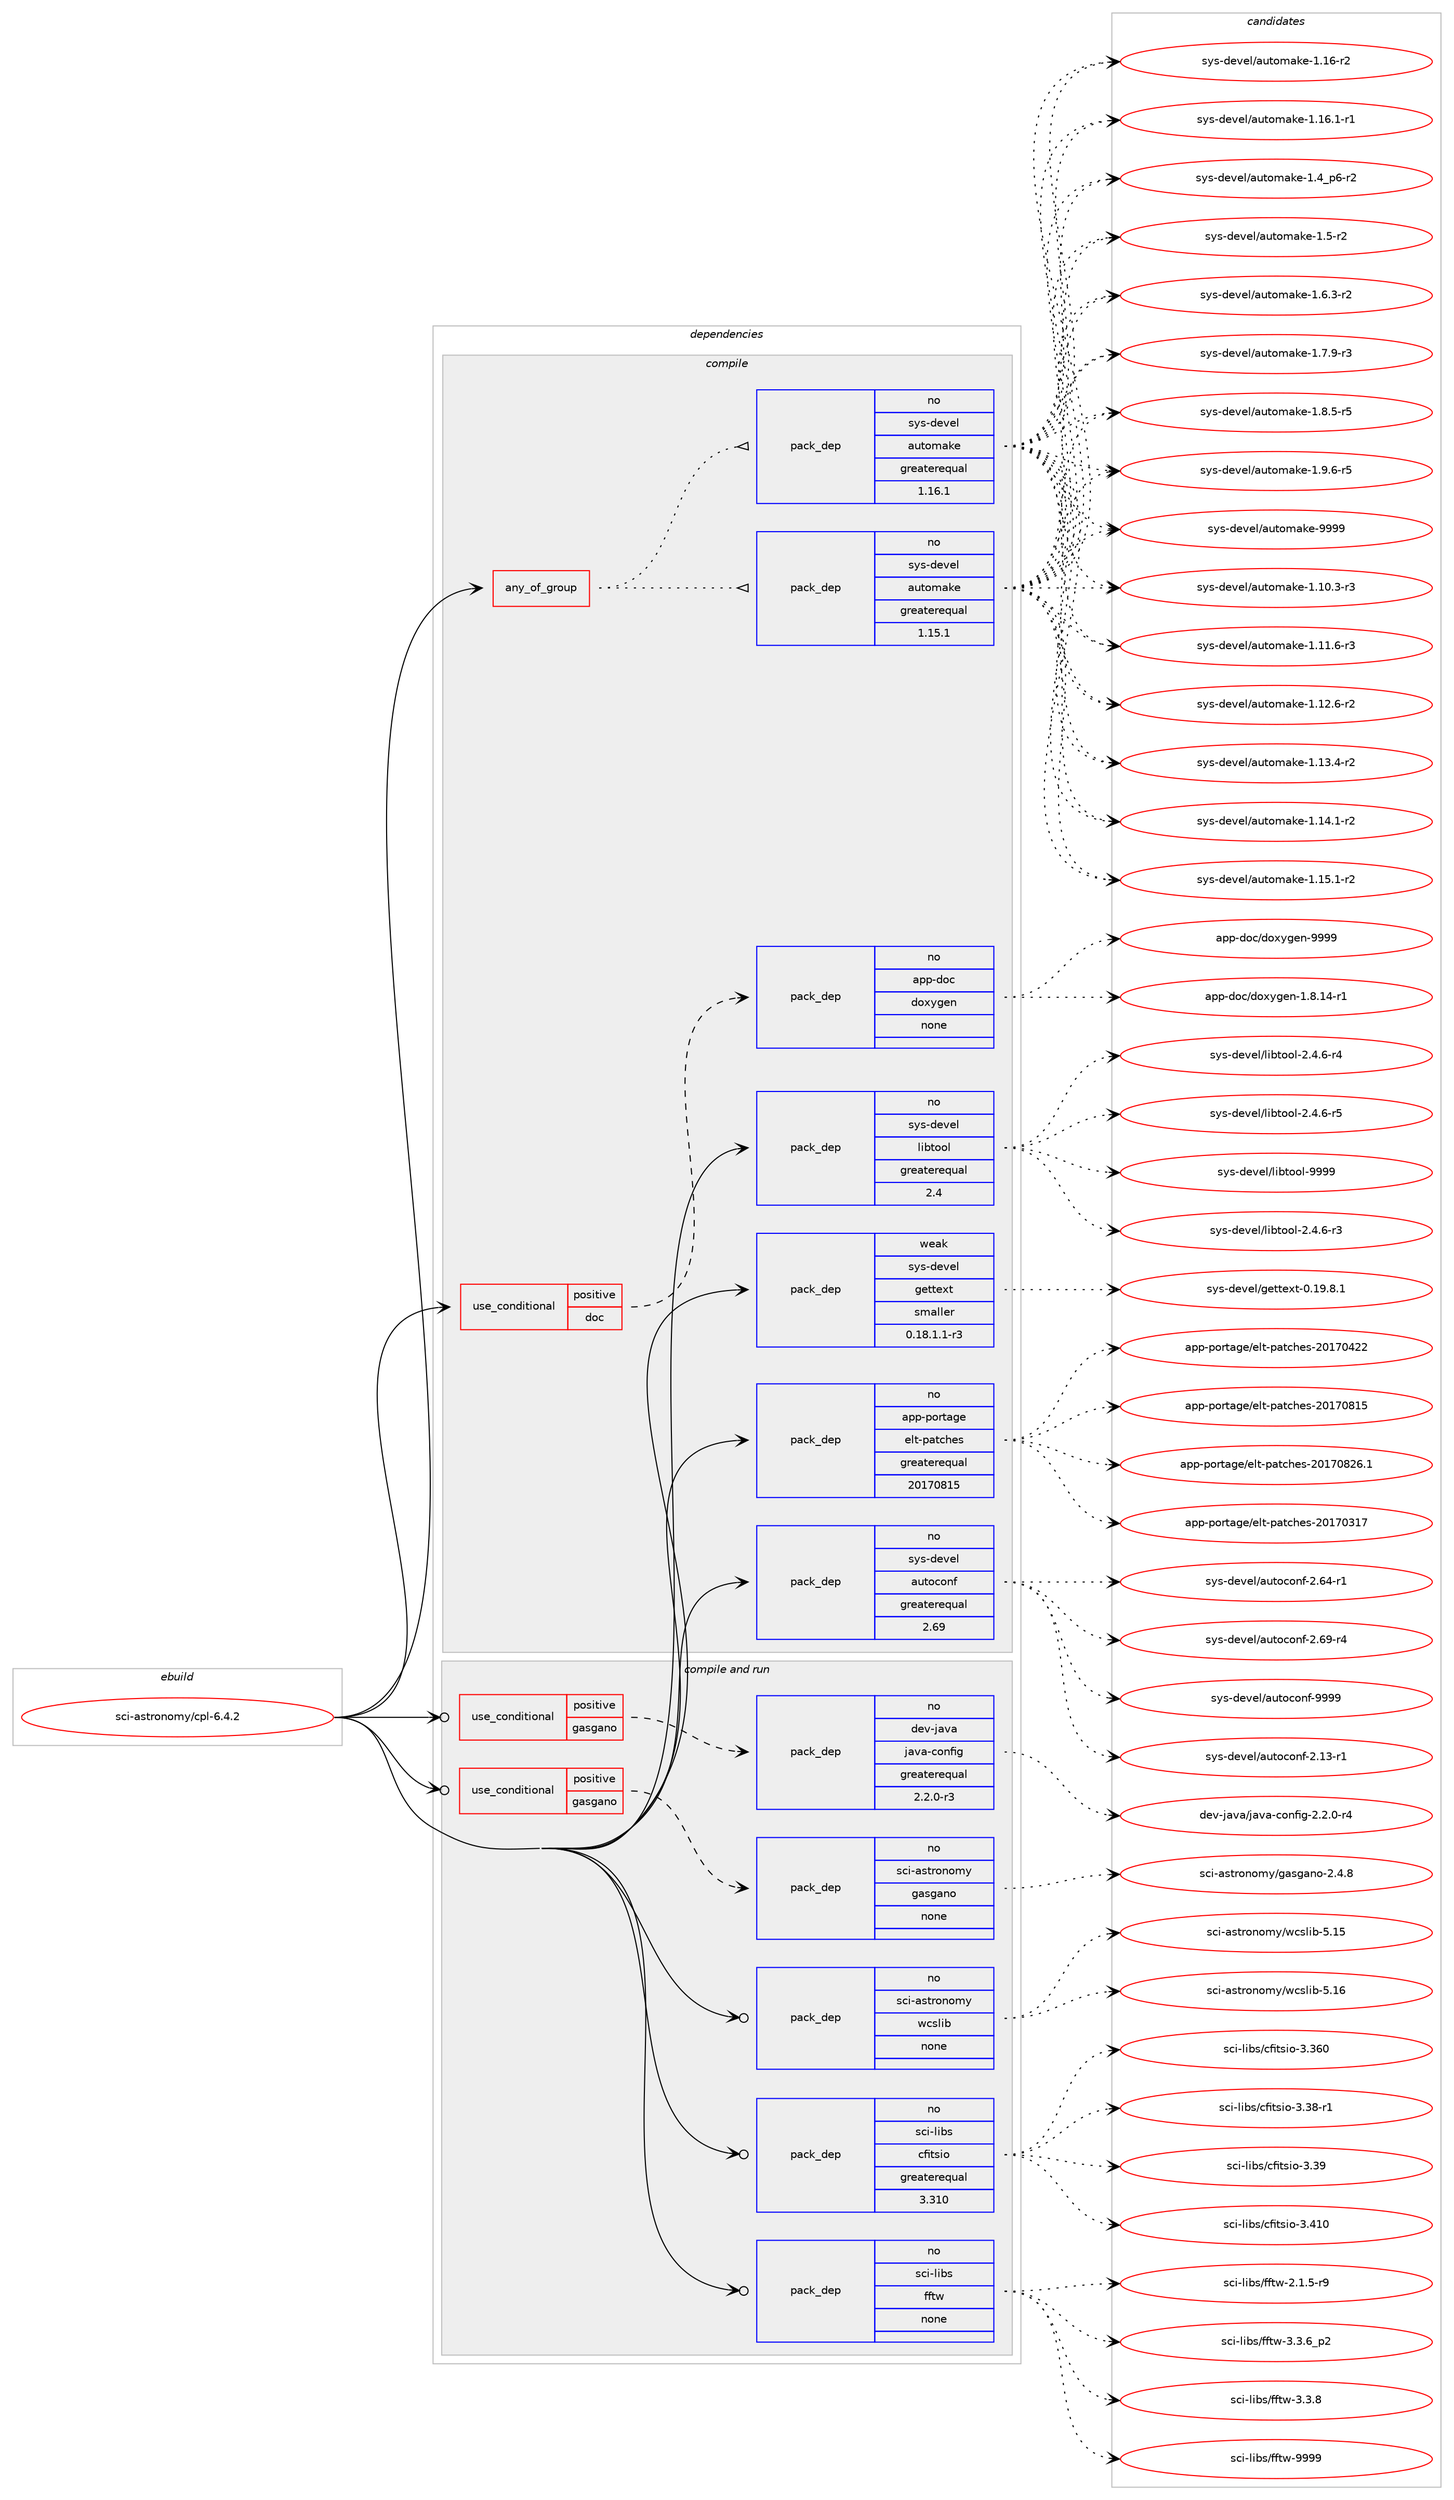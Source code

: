 digraph prolog {

# *************
# Graph options
# *************

newrank=true;
concentrate=true;
compound=true;
graph [rankdir=LR,fontname=Helvetica,fontsize=10,ranksep=1.5];#, ranksep=2.5, nodesep=0.2];
edge  [arrowhead=vee];
node  [fontname=Helvetica,fontsize=10];

# **********
# The ebuild
# **********

subgraph cluster_leftcol {
color=gray;
rank=same;
label=<<i>ebuild</i>>;
id [label="sci-astronomy/cpl-6.4.2", color=red, width=4, href="../sci-astronomy/cpl-6.4.2.svg"];
}

# ****************
# The dependencies
# ****************

subgraph cluster_midcol {
color=gray;
label=<<i>dependencies</i>>;
subgraph cluster_compile {
fillcolor="#eeeeee";
style=filled;
label=<<i>compile</i>>;
subgraph any26688 {
dependency1685078 [label=<<TABLE BORDER="0" CELLBORDER="1" CELLSPACING="0" CELLPADDING="4"><TR><TD CELLPADDING="10">any_of_group</TD></TR></TABLE>>, shape=none, color=red];subgraph pack1205649 {
dependency1685079 [label=<<TABLE BORDER="0" CELLBORDER="1" CELLSPACING="0" CELLPADDING="4" WIDTH="220"><TR><TD ROWSPAN="6" CELLPADDING="30">pack_dep</TD></TR><TR><TD WIDTH="110">no</TD></TR><TR><TD>sys-devel</TD></TR><TR><TD>automake</TD></TR><TR><TD>greaterequal</TD></TR><TR><TD>1.16.1</TD></TR></TABLE>>, shape=none, color=blue];
}
dependency1685078:e -> dependency1685079:w [weight=20,style="dotted",arrowhead="oinv"];
subgraph pack1205650 {
dependency1685080 [label=<<TABLE BORDER="0" CELLBORDER="1" CELLSPACING="0" CELLPADDING="4" WIDTH="220"><TR><TD ROWSPAN="6" CELLPADDING="30">pack_dep</TD></TR><TR><TD WIDTH="110">no</TD></TR><TR><TD>sys-devel</TD></TR><TR><TD>automake</TD></TR><TR><TD>greaterequal</TD></TR><TR><TD>1.15.1</TD></TR></TABLE>>, shape=none, color=blue];
}
dependency1685078:e -> dependency1685080:w [weight=20,style="dotted",arrowhead="oinv"];
}
id:e -> dependency1685078:w [weight=20,style="solid",arrowhead="vee"];
subgraph cond451899 {
dependency1685081 [label=<<TABLE BORDER="0" CELLBORDER="1" CELLSPACING="0" CELLPADDING="4"><TR><TD ROWSPAN="3" CELLPADDING="10">use_conditional</TD></TR><TR><TD>positive</TD></TR><TR><TD>doc</TD></TR></TABLE>>, shape=none, color=red];
subgraph pack1205651 {
dependency1685082 [label=<<TABLE BORDER="0" CELLBORDER="1" CELLSPACING="0" CELLPADDING="4" WIDTH="220"><TR><TD ROWSPAN="6" CELLPADDING="30">pack_dep</TD></TR><TR><TD WIDTH="110">no</TD></TR><TR><TD>app-doc</TD></TR><TR><TD>doxygen</TD></TR><TR><TD>none</TD></TR><TR><TD></TD></TR></TABLE>>, shape=none, color=blue];
}
dependency1685081:e -> dependency1685082:w [weight=20,style="dashed",arrowhead="vee"];
}
id:e -> dependency1685081:w [weight=20,style="solid",arrowhead="vee"];
subgraph pack1205652 {
dependency1685083 [label=<<TABLE BORDER="0" CELLBORDER="1" CELLSPACING="0" CELLPADDING="4" WIDTH="220"><TR><TD ROWSPAN="6" CELLPADDING="30">pack_dep</TD></TR><TR><TD WIDTH="110">no</TD></TR><TR><TD>app-portage</TD></TR><TR><TD>elt-patches</TD></TR><TR><TD>greaterequal</TD></TR><TR><TD>20170815</TD></TR></TABLE>>, shape=none, color=blue];
}
id:e -> dependency1685083:w [weight=20,style="solid",arrowhead="vee"];
subgraph pack1205653 {
dependency1685084 [label=<<TABLE BORDER="0" CELLBORDER="1" CELLSPACING="0" CELLPADDING="4" WIDTH="220"><TR><TD ROWSPAN="6" CELLPADDING="30">pack_dep</TD></TR><TR><TD WIDTH="110">no</TD></TR><TR><TD>sys-devel</TD></TR><TR><TD>autoconf</TD></TR><TR><TD>greaterequal</TD></TR><TR><TD>2.69</TD></TR></TABLE>>, shape=none, color=blue];
}
id:e -> dependency1685084:w [weight=20,style="solid",arrowhead="vee"];
subgraph pack1205654 {
dependency1685085 [label=<<TABLE BORDER="0" CELLBORDER="1" CELLSPACING="0" CELLPADDING="4" WIDTH="220"><TR><TD ROWSPAN="6" CELLPADDING="30">pack_dep</TD></TR><TR><TD WIDTH="110">no</TD></TR><TR><TD>sys-devel</TD></TR><TR><TD>libtool</TD></TR><TR><TD>greaterequal</TD></TR><TR><TD>2.4</TD></TR></TABLE>>, shape=none, color=blue];
}
id:e -> dependency1685085:w [weight=20,style="solid",arrowhead="vee"];
subgraph pack1205655 {
dependency1685086 [label=<<TABLE BORDER="0" CELLBORDER="1" CELLSPACING="0" CELLPADDING="4" WIDTH="220"><TR><TD ROWSPAN="6" CELLPADDING="30">pack_dep</TD></TR><TR><TD WIDTH="110">weak</TD></TR><TR><TD>sys-devel</TD></TR><TR><TD>gettext</TD></TR><TR><TD>smaller</TD></TR><TR><TD>0.18.1.1-r3</TD></TR></TABLE>>, shape=none, color=blue];
}
id:e -> dependency1685086:w [weight=20,style="solid",arrowhead="vee"];
}
subgraph cluster_compileandrun {
fillcolor="#eeeeee";
style=filled;
label=<<i>compile and run</i>>;
subgraph cond451900 {
dependency1685087 [label=<<TABLE BORDER="0" CELLBORDER="1" CELLSPACING="0" CELLPADDING="4"><TR><TD ROWSPAN="3" CELLPADDING="10">use_conditional</TD></TR><TR><TD>positive</TD></TR><TR><TD>gasgano</TD></TR></TABLE>>, shape=none, color=red];
subgraph pack1205656 {
dependency1685088 [label=<<TABLE BORDER="0" CELLBORDER="1" CELLSPACING="0" CELLPADDING="4" WIDTH="220"><TR><TD ROWSPAN="6" CELLPADDING="30">pack_dep</TD></TR><TR><TD WIDTH="110">no</TD></TR><TR><TD>dev-java</TD></TR><TR><TD>java-config</TD></TR><TR><TD>greaterequal</TD></TR><TR><TD>2.2.0-r3</TD></TR></TABLE>>, shape=none, color=blue];
}
dependency1685087:e -> dependency1685088:w [weight=20,style="dashed",arrowhead="vee"];
}
id:e -> dependency1685087:w [weight=20,style="solid",arrowhead="odotvee"];
subgraph cond451901 {
dependency1685089 [label=<<TABLE BORDER="0" CELLBORDER="1" CELLSPACING="0" CELLPADDING="4"><TR><TD ROWSPAN="3" CELLPADDING="10">use_conditional</TD></TR><TR><TD>positive</TD></TR><TR><TD>gasgano</TD></TR></TABLE>>, shape=none, color=red];
subgraph pack1205657 {
dependency1685090 [label=<<TABLE BORDER="0" CELLBORDER="1" CELLSPACING="0" CELLPADDING="4" WIDTH="220"><TR><TD ROWSPAN="6" CELLPADDING="30">pack_dep</TD></TR><TR><TD WIDTH="110">no</TD></TR><TR><TD>sci-astronomy</TD></TR><TR><TD>gasgano</TD></TR><TR><TD>none</TD></TR><TR><TD></TD></TR></TABLE>>, shape=none, color=blue];
}
dependency1685089:e -> dependency1685090:w [weight=20,style="dashed",arrowhead="vee"];
}
id:e -> dependency1685089:w [weight=20,style="solid",arrowhead="odotvee"];
subgraph pack1205658 {
dependency1685091 [label=<<TABLE BORDER="0" CELLBORDER="1" CELLSPACING="0" CELLPADDING="4" WIDTH="220"><TR><TD ROWSPAN="6" CELLPADDING="30">pack_dep</TD></TR><TR><TD WIDTH="110">no</TD></TR><TR><TD>sci-astronomy</TD></TR><TR><TD>wcslib</TD></TR><TR><TD>none</TD></TR><TR><TD></TD></TR></TABLE>>, shape=none, color=blue];
}
id:e -> dependency1685091:w [weight=20,style="solid",arrowhead="odotvee"];
subgraph pack1205659 {
dependency1685092 [label=<<TABLE BORDER="0" CELLBORDER="1" CELLSPACING="0" CELLPADDING="4" WIDTH="220"><TR><TD ROWSPAN="6" CELLPADDING="30">pack_dep</TD></TR><TR><TD WIDTH="110">no</TD></TR><TR><TD>sci-libs</TD></TR><TR><TD>cfitsio</TD></TR><TR><TD>greaterequal</TD></TR><TR><TD>3.310</TD></TR></TABLE>>, shape=none, color=blue];
}
id:e -> dependency1685092:w [weight=20,style="solid",arrowhead="odotvee"];
subgraph pack1205660 {
dependency1685093 [label=<<TABLE BORDER="0" CELLBORDER="1" CELLSPACING="0" CELLPADDING="4" WIDTH="220"><TR><TD ROWSPAN="6" CELLPADDING="30">pack_dep</TD></TR><TR><TD WIDTH="110">no</TD></TR><TR><TD>sci-libs</TD></TR><TR><TD>fftw</TD></TR><TR><TD>none</TD></TR><TR><TD></TD></TR></TABLE>>, shape=none, color=blue];
}
id:e -> dependency1685093:w [weight=20,style="solid",arrowhead="odotvee"];
}
subgraph cluster_run {
fillcolor="#eeeeee";
style=filled;
label=<<i>run</i>>;
}
}

# **************
# The candidates
# **************

subgraph cluster_choices {
rank=same;
color=gray;
label=<<i>candidates</i>>;

subgraph choice1205649 {
color=black;
nodesep=1;
choice11512111545100101118101108479711711611110997107101454946494846514511451 [label="sys-devel/automake-1.10.3-r3", color=red, width=4,href="../sys-devel/automake-1.10.3-r3.svg"];
choice11512111545100101118101108479711711611110997107101454946494946544511451 [label="sys-devel/automake-1.11.6-r3", color=red, width=4,href="../sys-devel/automake-1.11.6-r3.svg"];
choice11512111545100101118101108479711711611110997107101454946495046544511450 [label="sys-devel/automake-1.12.6-r2", color=red, width=4,href="../sys-devel/automake-1.12.6-r2.svg"];
choice11512111545100101118101108479711711611110997107101454946495146524511450 [label="sys-devel/automake-1.13.4-r2", color=red, width=4,href="../sys-devel/automake-1.13.4-r2.svg"];
choice11512111545100101118101108479711711611110997107101454946495246494511450 [label="sys-devel/automake-1.14.1-r2", color=red, width=4,href="../sys-devel/automake-1.14.1-r2.svg"];
choice11512111545100101118101108479711711611110997107101454946495346494511450 [label="sys-devel/automake-1.15.1-r2", color=red, width=4,href="../sys-devel/automake-1.15.1-r2.svg"];
choice1151211154510010111810110847971171161111099710710145494649544511450 [label="sys-devel/automake-1.16-r2", color=red, width=4,href="../sys-devel/automake-1.16-r2.svg"];
choice11512111545100101118101108479711711611110997107101454946495446494511449 [label="sys-devel/automake-1.16.1-r1", color=red, width=4,href="../sys-devel/automake-1.16.1-r1.svg"];
choice115121115451001011181011084797117116111109971071014549465295112544511450 [label="sys-devel/automake-1.4_p6-r2", color=red, width=4,href="../sys-devel/automake-1.4_p6-r2.svg"];
choice11512111545100101118101108479711711611110997107101454946534511450 [label="sys-devel/automake-1.5-r2", color=red, width=4,href="../sys-devel/automake-1.5-r2.svg"];
choice115121115451001011181011084797117116111109971071014549465446514511450 [label="sys-devel/automake-1.6.3-r2", color=red, width=4,href="../sys-devel/automake-1.6.3-r2.svg"];
choice115121115451001011181011084797117116111109971071014549465546574511451 [label="sys-devel/automake-1.7.9-r3", color=red, width=4,href="../sys-devel/automake-1.7.9-r3.svg"];
choice115121115451001011181011084797117116111109971071014549465646534511453 [label="sys-devel/automake-1.8.5-r5", color=red, width=4,href="../sys-devel/automake-1.8.5-r5.svg"];
choice115121115451001011181011084797117116111109971071014549465746544511453 [label="sys-devel/automake-1.9.6-r5", color=red, width=4,href="../sys-devel/automake-1.9.6-r5.svg"];
choice115121115451001011181011084797117116111109971071014557575757 [label="sys-devel/automake-9999", color=red, width=4,href="../sys-devel/automake-9999.svg"];
dependency1685079:e -> choice11512111545100101118101108479711711611110997107101454946494846514511451:w [style=dotted,weight="100"];
dependency1685079:e -> choice11512111545100101118101108479711711611110997107101454946494946544511451:w [style=dotted,weight="100"];
dependency1685079:e -> choice11512111545100101118101108479711711611110997107101454946495046544511450:w [style=dotted,weight="100"];
dependency1685079:e -> choice11512111545100101118101108479711711611110997107101454946495146524511450:w [style=dotted,weight="100"];
dependency1685079:e -> choice11512111545100101118101108479711711611110997107101454946495246494511450:w [style=dotted,weight="100"];
dependency1685079:e -> choice11512111545100101118101108479711711611110997107101454946495346494511450:w [style=dotted,weight="100"];
dependency1685079:e -> choice1151211154510010111810110847971171161111099710710145494649544511450:w [style=dotted,weight="100"];
dependency1685079:e -> choice11512111545100101118101108479711711611110997107101454946495446494511449:w [style=dotted,weight="100"];
dependency1685079:e -> choice115121115451001011181011084797117116111109971071014549465295112544511450:w [style=dotted,weight="100"];
dependency1685079:e -> choice11512111545100101118101108479711711611110997107101454946534511450:w [style=dotted,weight="100"];
dependency1685079:e -> choice115121115451001011181011084797117116111109971071014549465446514511450:w [style=dotted,weight="100"];
dependency1685079:e -> choice115121115451001011181011084797117116111109971071014549465546574511451:w [style=dotted,weight="100"];
dependency1685079:e -> choice115121115451001011181011084797117116111109971071014549465646534511453:w [style=dotted,weight="100"];
dependency1685079:e -> choice115121115451001011181011084797117116111109971071014549465746544511453:w [style=dotted,weight="100"];
dependency1685079:e -> choice115121115451001011181011084797117116111109971071014557575757:w [style=dotted,weight="100"];
}
subgraph choice1205650 {
color=black;
nodesep=1;
choice11512111545100101118101108479711711611110997107101454946494846514511451 [label="sys-devel/automake-1.10.3-r3", color=red, width=4,href="../sys-devel/automake-1.10.3-r3.svg"];
choice11512111545100101118101108479711711611110997107101454946494946544511451 [label="sys-devel/automake-1.11.6-r3", color=red, width=4,href="../sys-devel/automake-1.11.6-r3.svg"];
choice11512111545100101118101108479711711611110997107101454946495046544511450 [label="sys-devel/automake-1.12.6-r2", color=red, width=4,href="../sys-devel/automake-1.12.6-r2.svg"];
choice11512111545100101118101108479711711611110997107101454946495146524511450 [label="sys-devel/automake-1.13.4-r2", color=red, width=4,href="../sys-devel/automake-1.13.4-r2.svg"];
choice11512111545100101118101108479711711611110997107101454946495246494511450 [label="sys-devel/automake-1.14.1-r2", color=red, width=4,href="../sys-devel/automake-1.14.1-r2.svg"];
choice11512111545100101118101108479711711611110997107101454946495346494511450 [label="sys-devel/automake-1.15.1-r2", color=red, width=4,href="../sys-devel/automake-1.15.1-r2.svg"];
choice1151211154510010111810110847971171161111099710710145494649544511450 [label="sys-devel/automake-1.16-r2", color=red, width=4,href="../sys-devel/automake-1.16-r2.svg"];
choice11512111545100101118101108479711711611110997107101454946495446494511449 [label="sys-devel/automake-1.16.1-r1", color=red, width=4,href="../sys-devel/automake-1.16.1-r1.svg"];
choice115121115451001011181011084797117116111109971071014549465295112544511450 [label="sys-devel/automake-1.4_p6-r2", color=red, width=4,href="../sys-devel/automake-1.4_p6-r2.svg"];
choice11512111545100101118101108479711711611110997107101454946534511450 [label="sys-devel/automake-1.5-r2", color=red, width=4,href="../sys-devel/automake-1.5-r2.svg"];
choice115121115451001011181011084797117116111109971071014549465446514511450 [label="sys-devel/automake-1.6.3-r2", color=red, width=4,href="../sys-devel/automake-1.6.3-r2.svg"];
choice115121115451001011181011084797117116111109971071014549465546574511451 [label="sys-devel/automake-1.7.9-r3", color=red, width=4,href="../sys-devel/automake-1.7.9-r3.svg"];
choice115121115451001011181011084797117116111109971071014549465646534511453 [label="sys-devel/automake-1.8.5-r5", color=red, width=4,href="../sys-devel/automake-1.8.5-r5.svg"];
choice115121115451001011181011084797117116111109971071014549465746544511453 [label="sys-devel/automake-1.9.6-r5", color=red, width=4,href="../sys-devel/automake-1.9.6-r5.svg"];
choice115121115451001011181011084797117116111109971071014557575757 [label="sys-devel/automake-9999", color=red, width=4,href="../sys-devel/automake-9999.svg"];
dependency1685080:e -> choice11512111545100101118101108479711711611110997107101454946494846514511451:w [style=dotted,weight="100"];
dependency1685080:e -> choice11512111545100101118101108479711711611110997107101454946494946544511451:w [style=dotted,weight="100"];
dependency1685080:e -> choice11512111545100101118101108479711711611110997107101454946495046544511450:w [style=dotted,weight="100"];
dependency1685080:e -> choice11512111545100101118101108479711711611110997107101454946495146524511450:w [style=dotted,weight="100"];
dependency1685080:e -> choice11512111545100101118101108479711711611110997107101454946495246494511450:w [style=dotted,weight="100"];
dependency1685080:e -> choice11512111545100101118101108479711711611110997107101454946495346494511450:w [style=dotted,weight="100"];
dependency1685080:e -> choice1151211154510010111810110847971171161111099710710145494649544511450:w [style=dotted,weight="100"];
dependency1685080:e -> choice11512111545100101118101108479711711611110997107101454946495446494511449:w [style=dotted,weight="100"];
dependency1685080:e -> choice115121115451001011181011084797117116111109971071014549465295112544511450:w [style=dotted,weight="100"];
dependency1685080:e -> choice11512111545100101118101108479711711611110997107101454946534511450:w [style=dotted,weight="100"];
dependency1685080:e -> choice115121115451001011181011084797117116111109971071014549465446514511450:w [style=dotted,weight="100"];
dependency1685080:e -> choice115121115451001011181011084797117116111109971071014549465546574511451:w [style=dotted,weight="100"];
dependency1685080:e -> choice115121115451001011181011084797117116111109971071014549465646534511453:w [style=dotted,weight="100"];
dependency1685080:e -> choice115121115451001011181011084797117116111109971071014549465746544511453:w [style=dotted,weight="100"];
dependency1685080:e -> choice115121115451001011181011084797117116111109971071014557575757:w [style=dotted,weight="100"];
}
subgraph choice1205651 {
color=black;
nodesep=1;
choice97112112451001119947100111120121103101110454946564649524511449 [label="app-doc/doxygen-1.8.14-r1", color=red, width=4,href="../app-doc/doxygen-1.8.14-r1.svg"];
choice971121124510011199471001111201211031011104557575757 [label="app-doc/doxygen-9999", color=red, width=4,href="../app-doc/doxygen-9999.svg"];
dependency1685082:e -> choice97112112451001119947100111120121103101110454946564649524511449:w [style=dotted,weight="100"];
dependency1685082:e -> choice971121124510011199471001111201211031011104557575757:w [style=dotted,weight="100"];
}
subgraph choice1205652 {
color=black;
nodesep=1;
choice97112112451121111141169710310147101108116451129711699104101115455048495548514955 [label="app-portage/elt-patches-20170317", color=red, width=4,href="../app-portage/elt-patches-20170317.svg"];
choice97112112451121111141169710310147101108116451129711699104101115455048495548525050 [label="app-portage/elt-patches-20170422", color=red, width=4,href="../app-portage/elt-patches-20170422.svg"];
choice97112112451121111141169710310147101108116451129711699104101115455048495548564953 [label="app-portage/elt-patches-20170815", color=red, width=4,href="../app-portage/elt-patches-20170815.svg"];
choice971121124511211111411697103101471011081164511297116991041011154550484955485650544649 [label="app-portage/elt-patches-20170826.1", color=red, width=4,href="../app-portage/elt-patches-20170826.1.svg"];
dependency1685083:e -> choice97112112451121111141169710310147101108116451129711699104101115455048495548514955:w [style=dotted,weight="100"];
dependency1685083:e -> choice97112112451121111141169710310147101108116451129711699104101115455048495548525050:w [style=dotted,weight="100"];
dependency1685083:e -> choice97112112451121111141169710310147101108116451129711699104101115455048495548564953:w [style=dotted,weight="100"];
dependency1685083:e -> choice971121124511211111411697103101471011081164511297116991041011154550484955485650544649:w [style=dotted,weight="100"];
}
subgraph choice1205653 {
color=black;
nodesep=1;
choice1151211154510010111810110847971171161119911111010245504649514511449 [label="sys-devel/autoconf-2.13-r1", color=red, width=4,href="../sys-devel/autoconf-2.13-r1.svg"];
choice1151211154510010111810110847971171161119911111010245504654524511449 [label="sys-devel/autoconf-2.64-r1", color=red, width=4,href="../sys-devel/autoconf-2.64-r1.svg"];
choice1151211154510010111810110847971171161119911111010245504654574511452 [label="sys-devel/autoconf-2.69-r4", color=red, width=4,href="../sys-devel/autoconf-2.69-r4.svg"];
choice115121115451001011181011084797117116111991111101024557575757 [label="sys-devel/autoconf-9999", color=red, width=4,href="../sys-devel/autoconf-9999.svg"];
dependency1685084:e -> choice1151211154510010111810110847971171161119911111010245504649514511449:w [style=dotted,weight="100"];
dependency1685084:e -> choice1151211154510010111810110847971171161119911111010245504654524511449:w [style=dotted,weight="100"];
dependency1685084:e -> choice1151211154510010111810110847971171161119911111010245504654574511452:w [style=dotted,weight="100"];
dependency1685084:e -> choice115121115451001011181011084797117116111991111101024557575757:w [style=dotted,weight="100"];
}
subgraph choice1205654 {
color=black;
nodesep=1;
choice1151211154510010111810110847108105981161111111084550465246544511451 [label="sys-devel/libtool-2.4.6-r3", color=red, width=4,href="../sys-devel/libtool-2.4.6-r3.svg"];
choice1151211154510010111810110847108105981161111111084550465246544511452 [label="sys-devel/libtool-2.4.6-r4", color=red, width=4,href="../sys-devel/libtool-2.4.6-r4.svg"];
choice1151211154510010111810110847108105981161111111084550465246544511453 [label="sys-devel/libtool-2.4.6-r5", color=red, width=4,href="../sys-devel/libtool-2.4.6-r5.svg"];
choice1151211154510010111810110847108105981161111111084557575757 [label="sys-devel/libtool-9999", color=red, width=4,href="../sys-devel/libtool-9999.svg"];
dependency1685085:e -> choice1151211154510010111810110847108105981161111111084550465246544511451:w [style=dotted,weight="100"];
dependency1685085:e -> choice1151211154510010111810110847108105981161111111084550465246544511452:w [style=dotted,weight="100"];
dependency1685085:e -> choice1151211154510010111810110847108105981161111111084550465246544511453:w [style=dotted,weight="100"];
dependency1685085:e -> choice1151211154510010111810110847108105981161111111084557575757:w [style=dotted,weight="100"];
}
subgraph choice1205655 {
color=black;
nodesep=1;
choice1151211154510010111810110847103101116116101120116454846495746564649 [label="sys-devel/gettext-0.19.8.1", color=red, width=4,href="../sys-devel/gettext-0.19.8.1.svg"];
dependency1685086:e -> choice1151211154510010111810110847103101116116101120116454846495746564649:w [style=dotted,weight="100"];
}
subgraph choice1205656 {
color=black;
nodesep=1;
choice10010111845106971189747106971189745991111101021051034550465046484511452 [label="dev-java/java-config-2.2.0-r4", color=red, width=4,href="../dev-java/java-config-2.2.0-r4.svg"];
dependency1685088:e -> choice10010111845106971189747106971189745991111101021051034550465046484511452:w [style=dotted,weight="100"];
}
subgraph choice1205657 {
color=black;
nodesep=1;
choice115991054597115116114111110111109121471039711510397110111455046524656 [label="sci-astronomy/gasgano-2.4.8", color=red, width=4,href="../sci-astronomy/gasgano-2.4.8.svg"];
dependency1685090:e -> choice115991054597115116114111110111109121471039711510397110111455046524656:w [style=dotted,weight="100"];
}
subgraph choice1205658 {
color=black;
nodesep=1;
choice1159910545971151161141111101111091214711999115108105984553464953 [label="sci-astronomy/wcslib-5.15", color=red, width=4,href="../sci-astronomy/wcslib-5.15.svg"];
choice1159910545971151161141111101111091214711999115108105984553464954 [label="sci-astronomy/wcslib-5.16", color=red, width=4,href="../sci-astronomy/wcslib-5.16.svg"];
dependency1685091:e -> choice1159910545971151161141111101111091214711999115108105984553464953:w [style=dotted,weight="100"];
dependency1685091:e -> choice1159910545971151161141111101111091214711999115108105984553464954:w [style=dotted,weight="100"];
}
subgraph choice1205659 {
color=black;
nodesep=1;
choice1159910545108105981154799102105116115105111455146515448 [label="sci-libs/cfitsio-3.360", color=red, width=4,href="../sci-libs/cfitsio-3.360.svg"];
choice115991054510810598115479910210511611510511145514651564511449 [label="sci-libs/cfitsio-3.38-r1", color=red, width=4,href="../sci-libs/cfitsio-3.38-r1.svg"];
choice11599105451081059811547991021051161151051114551465157 [label="sci-libs/cfitsio-3.39", color=red, width=4,href="../sci-libs/cfitsio-3.39.svg"];
choice1159910545108105981154799102105116115105111455146524948 [label="sci-libs/cfitsio-3.410", color=red, width=4,href="../sci-libs/cfitsio-3.410.svg"];
dependency1685092:e -> choice1159910545108105981154799102105116115105111455146515448:w [style=dotted,weight="100"];
dependency1685092:e -> choice115991054510810598115479910210511611510511145514651564511449:w [style=dotted,weight="100"];
dependency1685092:e -> choice11599105451081059811547991021051161151051114551465157:w [style=dotted,weight="100"];
dependency1685092:e -> choice1159910545108105981154799102105116115105111455146524948:w [style=dotted,weight="100"];
}
subgraph choice1205660 {
color=black;
nodesep=1;
choice115991054510810598115471021021161194550464946534511457 [label="sci-libs/fftw-2.1.5-r9", color=red, width=4,href="../sci-libs/fftw-2.1.5-r9.svg"];
choice115991054510810598115471021021161194551465146549511250 [label="sci-libs/fftw-3.3.6_p2", color=red, width=4,href="../sci-libs/fftw-3.3.6_p2.svg"];
choice11599105451081059811547102102116119455146514656 [label="sci-libs/fftw-3.3.8", color=red, width=4,href="../sci-libs/fftw-3.3.8.svg"];
choice115991054510810598115471021021161194557575757 [label="sci-libs/fftw-9999", color=red, width=4,href="../sci-libs/fftw-9999.svg"];
dependency1685093:e -> choice115991054510810598115471021021161194550464946534511457:w [style=dotted,weight="100"];
dependency1685093:e -> choice115991054510810598115471021021161194551465146549511250:w [style=dotted,weight="100"];
dependency1685093:e -> choice11599105451081059811547102102116119455146514656:w [style=dotted,weight="100"];
dependency1685093:e -> choice115991054510810598115471021021161194557575757:w [style=dotted,weight="100"];
}
}

}
